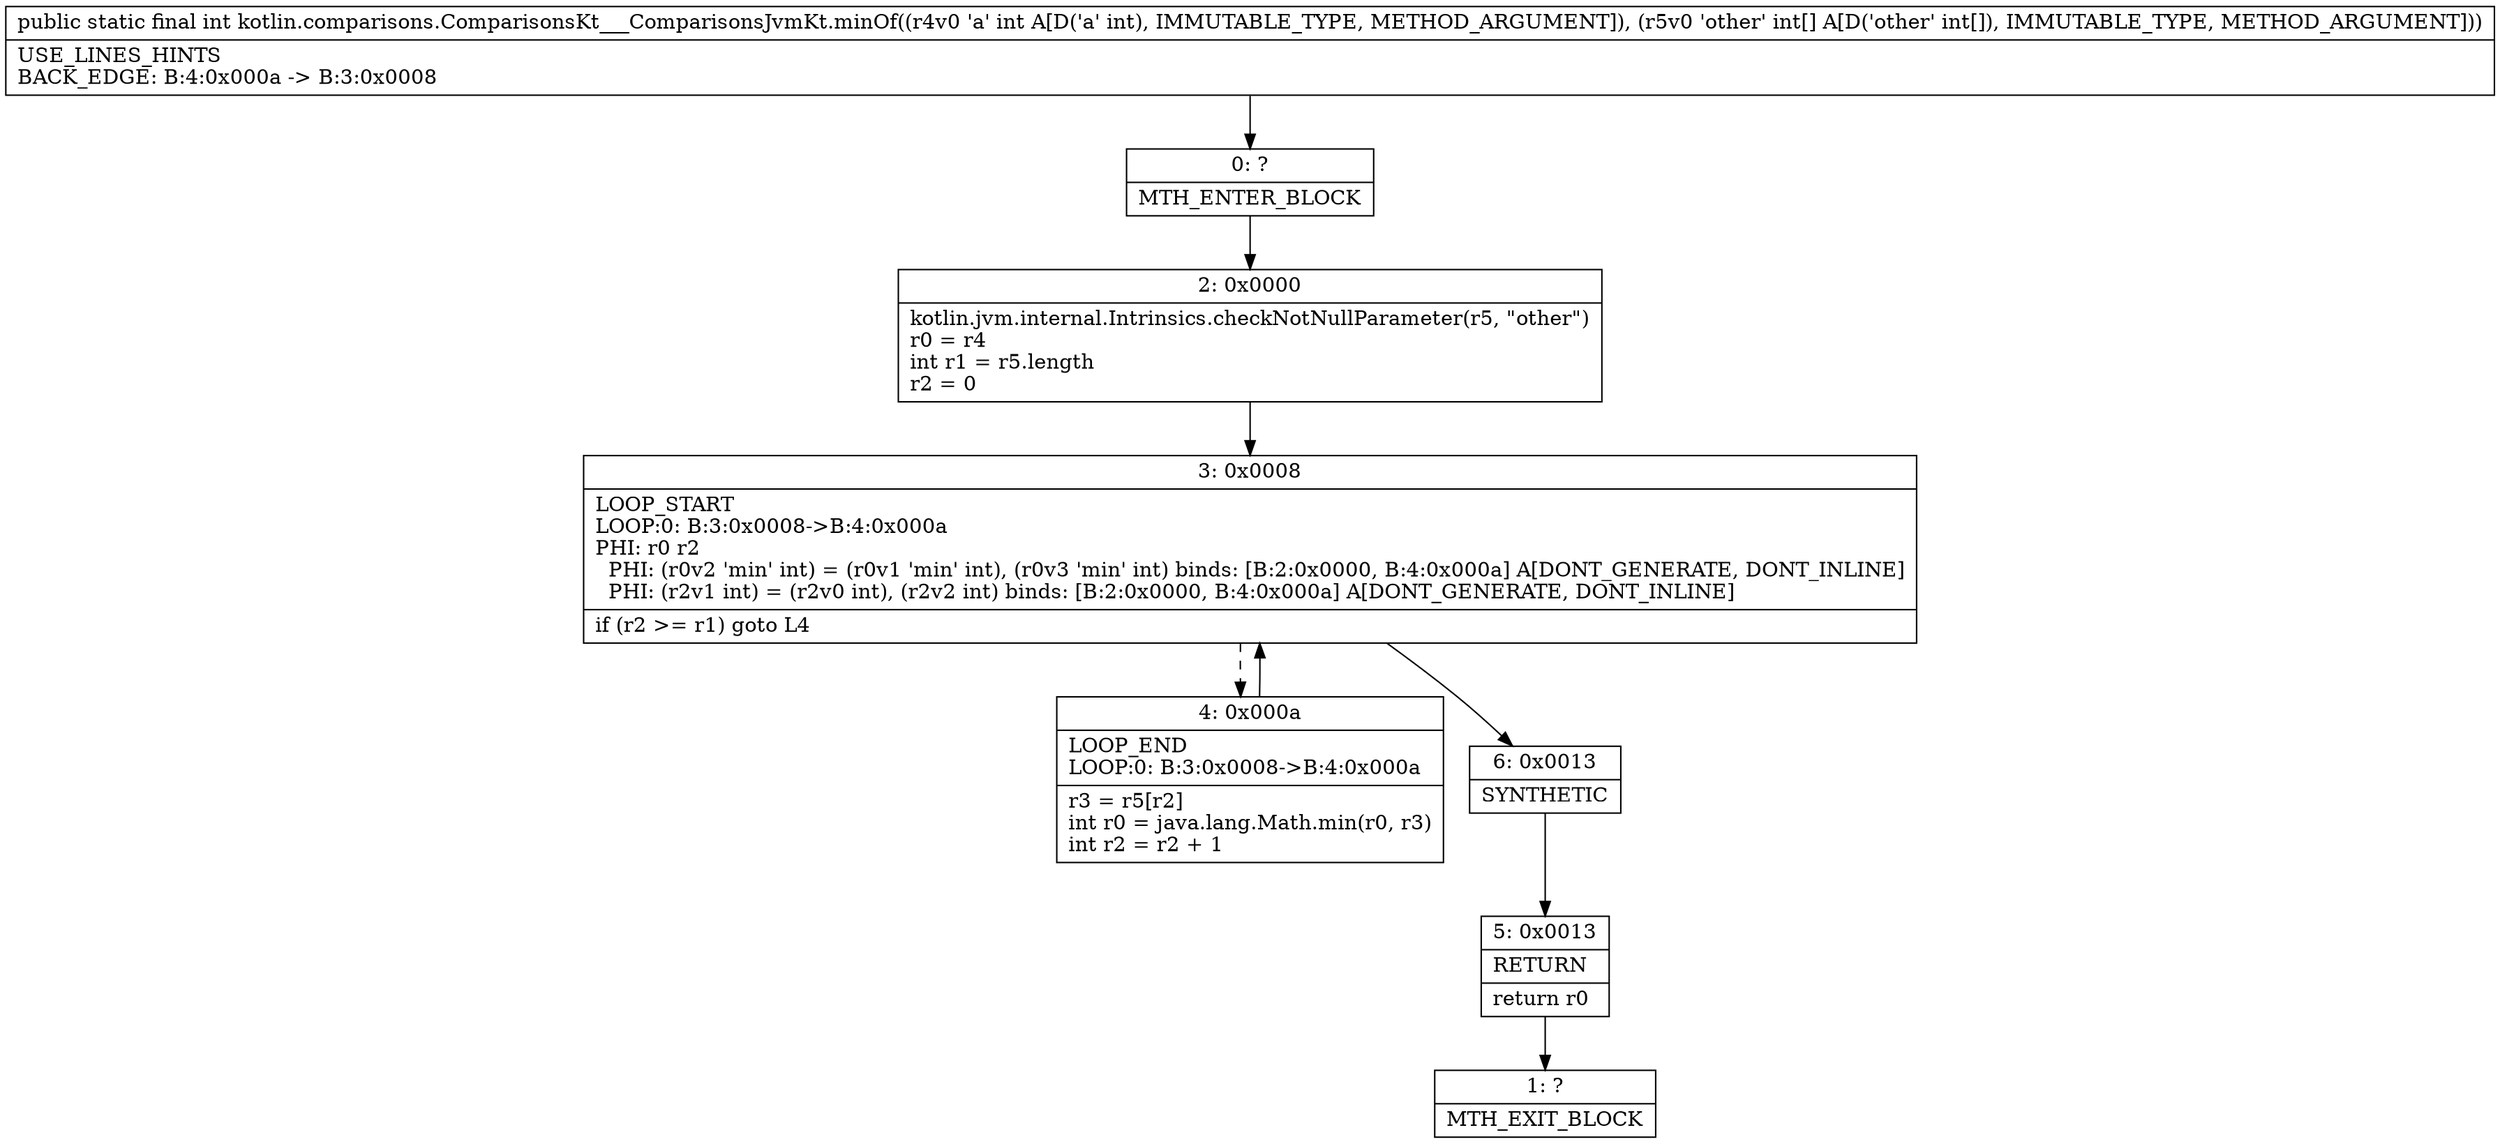 digraph "CFG forkotlin.comparisons.ComparisonsKt___ComparisonsJvmKt.minOf(I[I)I" {
Node_0 [shape=record,label="{0\:\ ?|MTH_ENTER_BLOCK\l}"];
Node_2 [shape=record,label="{2\:\ 0x0000|kotlin.jvm.internal.Intrinsics.checkNotNullParameter(r5, \"other\")\lr0 = r4\lint r1 = r5.length\lr2 = 0\l}"];
Node_3 [shape=record,label="{3\:\ 0x0008|LOOP_START\lLOOP:0: B:3:0x0008\-\>B:4:0x000a\lPHI: r0 r2 \l  PHI: (r0v2 'min' int) = (r0v1 'min' int), (r0v3 'min' int) binds: [B:2:0x0000, B:4:0x000a] A[DONT_GENERATE, DONT_INLINE]\l  PHI: (r2v1 int) = (r2v0 int), (r2v2 int) binds: [B:2:0x0000, B:4:0x000a] A[DONT_GENERATE, DONT_INLINE]\l|if (r2 \>= r1) goto L4\l}"];
Node_4 [shape=record,label="{4\:\ 0x000a|LOOP_END\lLOOP:0: B:3:0x0008\-\>B:4:0x000a\l|r3 = r5[r2]\lint r0 = java.lang.Math.min(r0, r3)\lint r2 = r2 + 1\l}"];
Node_6 [shape=record,label="{6\:\ 0x0013|SYNTHETIC\l}"];
Node_5 [shape=record,label="{5\:\ 0x0013|RETURN\l|return r0\l}"];
Node_1 [shape=record,label="{1\:\ ?|MTH_EXIT_BLOCK\l}"];
MethodNode[shape=record,label="{public static final int kotlin.comparisons.ComparisonsKt___ComparisonsJvmKt.minOf((r4v0 'a' int A[D('a' int), IMMUTABLE_TYPE, METHOD_ARGUMENT]), (r5v0 'other' int[] A[D('other' int[]), IMMUTABLE_TYPE, METHOD_ARGUMENT]))  | USE_LINES_HINTS\lBACK_EDGE: B:4:0x000a \-\> B:3:0x0008\l}"];
MethodNode -> Node_0;Node_0 -> Node_2;
Node_2 -> Node_3;
Node_3 -> Node_4[style=dashed];
Node_3 -> Node_6;
Node_4 -> Node_3;
Node_6 -> Node_5;
Node_5 -> Node_1;
}

